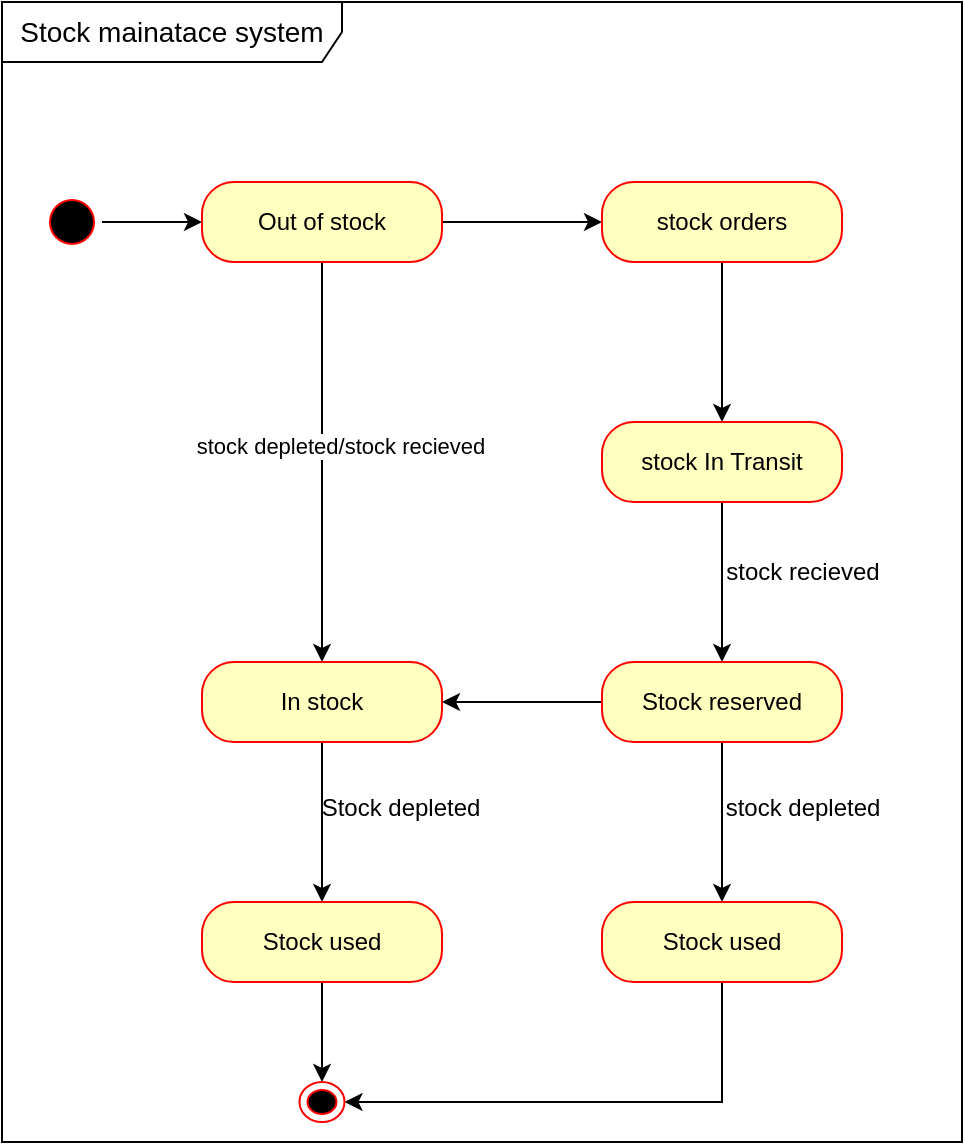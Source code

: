 <mxfile version="24.8.4">
  <diagram name="Page-1" id="JmyrbKgKlSeQDv9Lzpzo">
    <mxGraphModel grid="1" page="1" gridSize="10" guides="1" tooltips="1" connect="1" arrows="1" fold="1" pageScale="1" pageWidth="850" pageHeight="1100" math="0" shadow="0">
      <root>
        <mxCell id="0" />
        <mxCell id="1" parent="0" />
        <mxCell id="fwxacXunyW8X1veXMItl-1" value="&lt;font style=&quot;font-size: 14px;&quot;&gt;Stock mainatace system&lt;/font&gt;" style="shape=umlFrame;whiteSpace=wrap;html=1;pointerEvents=0;width=170;height=30;" vertex="1" parent="1">
          <mxGeometry x="210" y="90" width="480" height="570" as="geometry" />
        </mxCell>
        <mxCell id="fwxacXunyW8X1veXMItl-8" value="" style="edgeStyle=orthogonalEdgeStyle;rounded=0;orthogonalLoop=1;jettySize=auto;html=1;" edge="1" parent="1" source="fwxacXunyW8X1veXMItl-5" target="fwxacXunyW8X1veXMItl-7">
          <mxGeometry relative="1" as="geometry" />
        </mxCell>
        <mxCell id="fwxacXunyW8X1veXMItl-13" value="" style="edgeStyle=orthogonalEdgeStyle;rounded=0;orthogonalLoop=1;jettySize=auto;html=1;entryX=0.5;entryY=0;entryDx=0;entryDy=0;" edge="1" parent="1" source="fwxacXunyW8X1veXMItl-5" target="fwxacXunyW8X1veXMItl-16">
          <mxGeometry relative="1" as="geometry">
            <mxPoint x="370" y="300" as="targetPoint" />
          </mxGeometry>
        </mxCell>
        <mxCell id="fwxacXunyW8X1veXMItl-38" value="stock depleted/stock recieved" style="edgeLabel;html=1;align=center;verticalAlign=middle;resizable=0;points=[];" connectable="0" vertex="1" parent="fwxacXunyW8X1veXMItl-13">
          <mxGeometry x="-0.083" y="9" relative="1" as="geometry">
            <mxPoint as="offset" />
          </mxGeometry>
        </mxCell>
        <mxCell id="fwxacXunyW8X1veXMItl-5" value="Out of stock" style="rounded=1;whiteSpace=wrap;html=1;arcSize=40;fontColor=#000000;fillColor=#ffffc0;strokeColor=#ff0000;" vertex="1" parent="1">
          <mxGeometry x="310" y="180" width="120" height="40" as="geometry" />
        </mxCell>
        <mxCell id="fwxacXunyW8X1veXMItl-19" value="" style="edgeStyle=orthogonalEdgeStyle;rounded=0;orthogonalLoop=1;jettySize=auto;html=1;" edge="1" parent="1" source="fwxacXunyW8X1veXMItl-7" target="fwxacXunyW8X1veXMItl-18">
          <mxGeometry relative="1" as="geometry" />
        </mxCell>
        <mxCell id="fwxacXunyW8X1veXMItl-7" value="stock orders" style="rounded=1;whiteSpace=wrap;html=1;arcSize=40;fontColor=#000000;fillColor=#ffffc0;strokeColor=#ff0000;" vertex="1" parent="1">
          <mxGeometry x="510" y="180" width="120" height="40" as="geometry" />
        </mxCell>
        <mxCell id="fwxacXunyW8X1veXMItl-11" value="" style="edgeStyle=orthogonalEdgeStyle;rounded=0;orthogonalLoop=1;jettySize=auto;html=1;" edge="1" parent="1" source="fwxacXunyW8X1veXMItl-9" target="fwxacXunyW8X1veXMItl-5">
          <mxGeometry relative="1" as="geometry" />
        </mxCell>
        <mxCell id="fwxacXunyW8X1veXMItl-9" value="" style="ellipse;html=1;shape=startState;fillColor=#000000;strokeColor=#ff0000;" vertex="1" parent="1">
          <mxGeometry x="230" y="185" width="30" height="30" as="geometry" />
        </mxCell>
        <mxCell id="fwxacXunyW8X1veXMItl-24" value="" style="edgeStyle=orthogonalEdgeStyle;rounded=0;orthogonalLoop=1;jettySize=auto;html=1;" edge="1" parent="1" source="fwxacXunyW8X1veXMItl-16" target="fwxacXunyW8X1veXMItl-23">
          <mxGeometry relative="1" as="geometry" />
        </mxCell>
        <mxCell id="fwxacXunyW8X1veXMItl-16" value="&lt;div&gt;In stock&lt;/div&gt;" style="rounded=1;whiteSpace=wrap;html=1;arcSize=40;fontColor=#000000;fillColor=#ffffc0;strokeColor=#ff0000;" vertex="1" parent="1">
          <mxGeometry x="310" y="420" width="120" height="40" as="geometry" />
        </mxCell>
        <mxCell id="fwxacXunyW8X1veXMItl-21" value="" style="edgeStyle=orthogonalEdgeStyle;rounded=0;orthogonalLoop=1;jettySize=auto;html=1;" edge="1" parent="1" source="fwxacXunyW8X1veXMItl-18" target="fwxacXunyW8X1veXMItl-20">
          <mxGeometry relative="1" as="geometry" />
        </mxCell>
        <mxCell id="fwxacXunyW8X1veXMItl-18" value="stock In Transit" style="rounded=1;whiteSpace=wrap;html=1;arcSize=40;fontColor=#000000;fillColor=#ffffc0;strokeColor=#ff0000;" vertex="1" parent="1">
          <mxGeometry x="510" y="300" width="120" height="40" as="geometry" />
        </mxCell>
        <mxCell id="fwxacXunyW8X1veXMItl-22" value="" style="edgeStyle=orthogonalEdgeStyle;rounded=0;orthogonalLoop=1;jettySize=auto;html=1;" edge="1" parent="1" source="fwxacXunyW8X1veXMItl-20" target="fwxacXunyW8X1veXMItl-16">
          <mxGeometry relative="1" as="geometry" />
        </mxCell>
        <mxCell id="fwxacXunyW8X1veXMItl-26" value="" style="edgeStyle=orthogonalEdgeStyle;rounded=0;orthogonalLoop=1;jettySize=auto;html=1;" edge="1" parent="1" source="fwxacXunyW8X1veXMItl-20" target="fwxacXunyW8X1veXMItl-25">
          <mxGeometry relative="1" as="geometry" />
        </mxCell>
        <mxCell id="fwxacXunyW8X1veXMItl-20" value="Stock reserved" style="rounded=1;whiteSpace=wrap;html=1;arcSize=40;fontColor=#000000;fillColor=#ffffc0;strokeColor=#ff0000;" vertex="1" parent="1">
          <mxGeometry x="510" y="420" width="120" height="40" as="geometry" />
        </mxCell>
        <mxCell id="fwxacXunyW8X1veXMItl-34" value="" style="edgeStyle=orthogonalEdgeStyle;rounded=0;orthogonalLoop=1;jettySize=auto;html=1;" edge="1" parent="1" source="fwxacXunyW8X1veXMItl-23" target="fwxacXunyW8X1veXMItl-30">
          <mxGeometry relative="1" as="geometry" />
        </mxCell>
        <mxCell id="fwxacXunyW8X1veXMItl-23" value="&lt;div&gt;Stock used&lt;/div&gt;" style="rounded=1;whiteSpace=wrap;html=1;arcSize=40;fontColor=#000000;fillColor=#ffffc0;strokeColor=#ff0000;" vertex="1" parent="1">
          <mxGeometry x="310" y="540" width="120" height="40" as="geometry" />
        </mxCell>
        <mxCell id="fwxacXunyW8X1veXMItl-35" value="" style="edgeStyle=orthogonalEdgeStyle;rounded=0;orthogonalLoop=1;jettySize=auto;html=1;entryX=1;entryY=0.5;entryDx=0;entryDy=0;" edge="1" parent="1" source="fwxacXunyW8X1veXMItl-25" target="fwxacXunyW8X1veXMItl-30">
          <mxGeometry relative="1" as="geometry">
            <Array as="points">
              <mxPoint x="570" y="640" />
            </Array>
          </mxGeometry>
        </mxCell>
        <mxCell id="fwxacXunyW8X1veXMItl-25" value="Stock used" style="rounded=1;whiteSpace=wrap;html=1;arcSize=40;fontColor=#000000;fillColor=#ffffc0;strokeColor=#ff0000;" vertex="1" parent="1">
          <mxGeometry x="510" y="540" width="120" height="40" as="geometry" />
        </mxCell>
        <mxCell id="fwxacXunyW8X1veXMItl-30" value="" style="ellipse;html=1;shape=endState;fillColor=#000000;strokeColor=#ff0000;" vertex="1" parent="1">
          <mxGeometry x="358.75" y="630" width="22.5" height="20" as="geometry" />
        </mxCell>
        <mxCell id="fwxacXunyW8X1veXMItl-40" value="stock recieved" style="text;html=1;align=center;verticalAlign=middle;resizable=0;points=[];autosize=1;strokeColor=none;fillColor=none;" vertex="1" parent="1">
          <mxGeometry x="560" y="360" width="100" height="30" as="geometry" />
        </mxCell>
        <mxCell id="fwxacXunyW8X1veXMItl-41" value="Stock depleted" style="text;html=1;align=center;verticalAlign=middle;resizable=0;points=[];autosize=1;strokeColor=none;fillColor=none;" vertex="1" parent="1">
          <mxGeometry x="358.75" y="478" width="100" height="30" as="geometry" />
        </mxCell>
        <mxCell id="fwxacXunyW8X1veXMItl-42" value="stock depleted" style="text;html=1;align=center;verticalAlign=middle;resizable=0;points=[];autosize=1;strokeColor=none;fillColor=none;" vertex="1" parent="1">
          <mxGeometry x="560" y="478" width="100" height="30" as="geometry" />
        </mxCell>
      </root>
    </mxGraphModel>
  </diagram>
</mxfile>
